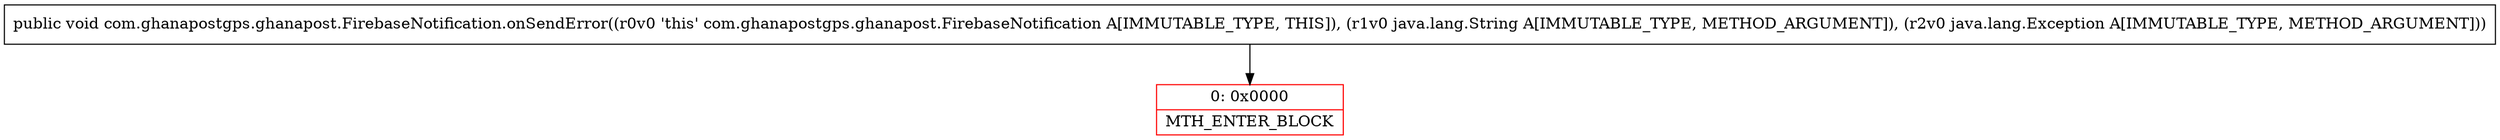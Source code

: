 digraph "CFG forcom.ghanapostgps.ghanapost.FirebaseNotification.onSendError(Ljava\/lang\/String;Ljava\/lang\/Exception;)V" {
subgraph cluster_Region_1913871919 {
label = "R(0)";
node [shape=record,color=blue];
}
Node_0 [shape=record,color=red,label="{0\:\ 0x0000|MTH_ENTER_BLOCK\l}"];
MethodNode[shape=record,label="{public void com.ghanapostgps.ghanapost.FirebaseNotification.onSendError((r0v0 'this' com.ghanapostgps.ghanapost.FirebaseNotification A[IMMUTABLE_TYPE, THIS]), (r1v0 java.lang.String A[IMMUTABLE_TYPE, METHOD_ARGUMENT]), (r2v0 java.lang.Exception A[IMMUTABLE_TYPE, METHOD_ARGUMENT])) }"];
MethodNode -> Node_0;
}

